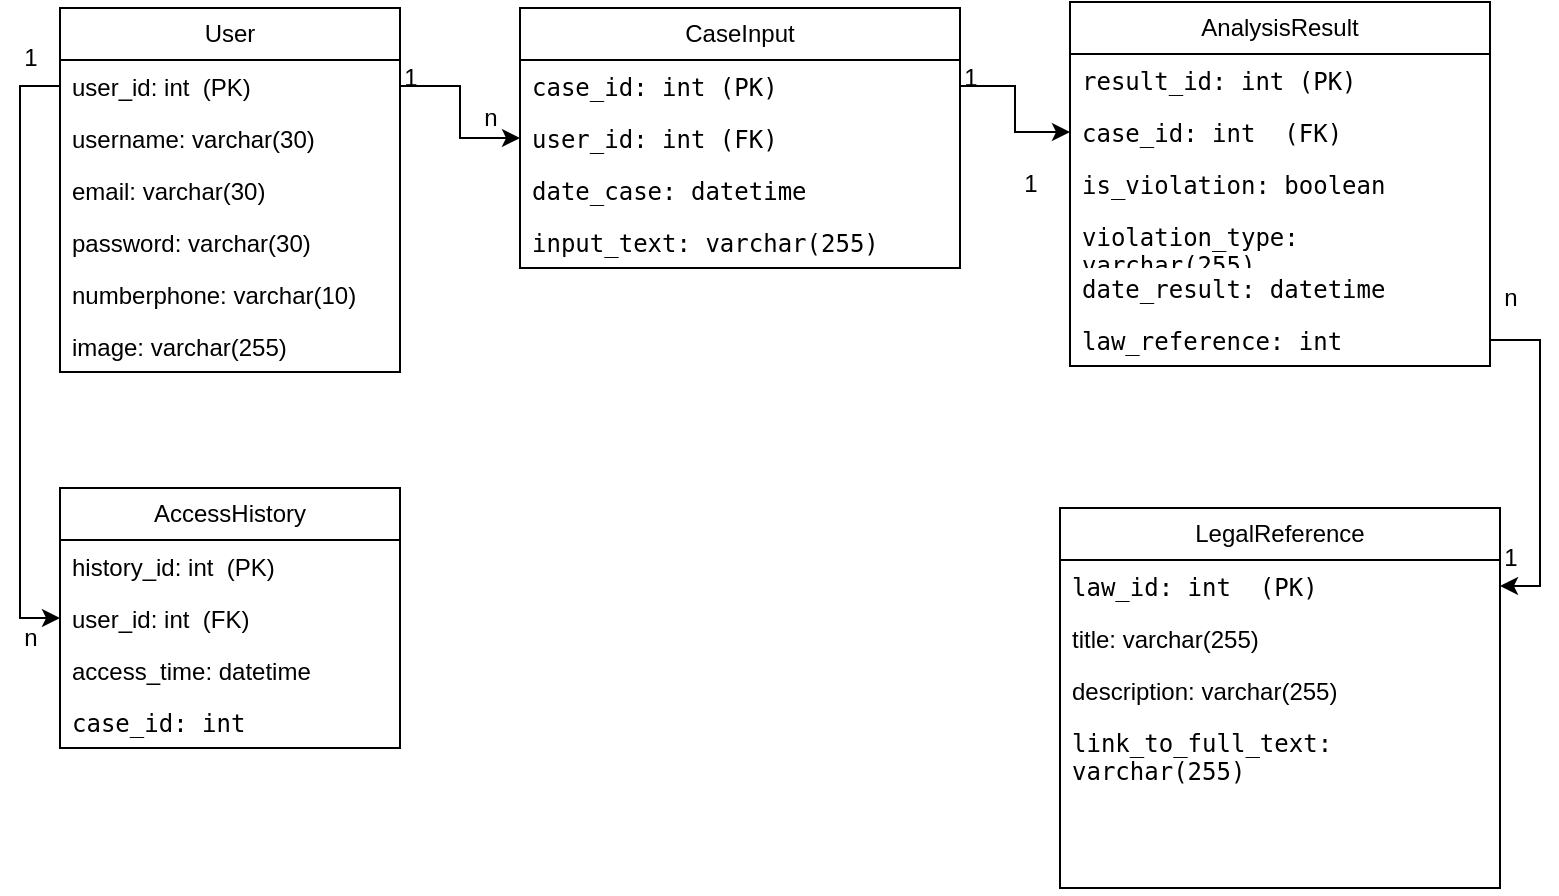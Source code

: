 <mxfile version="26.2.15">
  <diagram name="Trang-1" id="W--g7ubpVp17z_zew30k">
    <mxGraphModel dx="953" dy="486" grid="1" gridSize="10" guides="1" tooltips="1" connect="1" arrows="1" fold="1" page="1" pageScale="1" pageWidth="827" pageHeight="1169" math="0" shadow="0">
      <root>
        <mxCell id="0" />
        <mxCell id="1" parent="0" />
        <mxCell id="53AMWQNxK2PMJx3yjWd8-1" value="User" style="swimlane;fontStyle=0;childLayout=stackLayout;horizontal=1;startSize=26;fillColor=none;horizontalStack=0;resizeParent=1;resizeParentMax=0;resizeLast=0;collapsible=1;marginBottom=0;whiteSpace=wrap;html=1;" parent="1" vertex="1">
          <mxGeometry x="60" y="70" width="170" height="182" as="geometry" />
        </mxCell>
        <mxCell id="53AMWQNxK2PMJx3yjWd8-2" value="user_id: int&amp;nbsp; (PK)" style="text;strokeColor=none;fillColor=none;align=left;verticalAlign=top;spacingLeft=4;spacingRight=4;overflow=hidden;rotatable=0;points=[[0,0.5],[1,0.5]];portConstraint=eastwest;whiteSpace=wrap;html=1;" parent="53AMWQNxK2PMJx3yjWd8-1" vertex="1">
          <mxGeometry y="26" width="170" height="26" as="geometry" />
        </mxCell>
        <mxCell id="53AMWQNxK2PMJx3yjWd8-3" value="username: varchar(30)" style="text;strokeColor=none;fillColor=none;align=left;verticalAlign=top;spacingLeft=4;spacingRight=4;overflow=hidden;rotatable=0;points=[[0,0.5],[1,0.5]];portConstraint=eastwest;whiteSpace=wrap;html=1;" parent="53AMWQNxK2PMJx3yjWd8-1" vertex="1">
          <mxGeometry y="52" width="170" height="26" as="geometry" />
        </mxCell>
        <mxCell id="53AMWQNxK2PMJx3yjWd8-5" value="email: varchar(30)" style="text;strokeColor=none;fillColor=none;align=left;verticalAlign=top;spacingLeft=4;spacingRight=4;overflow=hidden;rotatable=0;points=[[0,0.5],[1,0.5]];portConstraint=eastwest;whiteSpace=wrap;html=1;" parent="53AMWQNxK2PMJx3yjWd8-1" vertex="1">
          <mxGeometry y="78" width="170" height="26" as="geometry" />
        </mxCell>
        <mxCell id="53AMWQNxK2PMJx3yjWd8-6" value="password: varchar(30)" style="text;strokeColor=none;fillColor=none;align=left;verticalAlign=top;spacingLeft=4;spacingRight=4;overflow=hidden;rotatable=0;points=[[0,0.5],[1,0.5]];portConstraint=eastwest;whiteSpace=wrap;html=1;" parent="53AMWQNxK2PMJx3yjWd8-1" vertex="1">
          <mxGeometry y="104" width="170" height="26" as="geometry" />
        </mxCell>
        <mxCell id="bePv7vTYCofrdBTesFMp-1" value="numberphone: varchar(10)" style="text;strokeColor=none;fillColor=none;align=left;verticalAlign=top;spacingLeft=4;spacingRight=4;overflow=hidden;rotatable=0;points=[[0,0.5],[1,0.5]];portConstraint=eastwest;whiteSpace=wrap;html=1;" parent="53AMWQNxK2PMJx3yjWd8-1" vertex="1">
          <mxGeometry y="130" width="170" height="26" as="geometry" />
        </mxCell>
        <mxCell id="53AMWQNxK2PMJx3yjWd8-7" value="image: varchar(255)" style="text;strokeColor=none;fillColor=none;align=left;verticalAlign=top;spacingLeft=4;spacingRight=4;overflow=hidden;rotatable=0;points=[[0,0.5],[1,0.5]];portConstraint=eastwest;whiteSpace=wrap;html=1;" parent="53AMWQNxK2PMJx3yjWd8-1" vertex="1">
          <mxGeometry y="156" width="170" height="26" as="geometry" />
        </mxCell>
        <mxCell id="53AMWQNxK2PMJx3yjWd8-10" value="CaseInput " style="swimlane;fontStyle=0;childLayout=stackLayout;horizontal=1;startSize=26;fillColor=none;horizontalStack=0;resizeParent=1;resizeParentMax=0;resizeLast=0;collapsible=1;marginBottom=0;whiteSpace=wrap;html=1;" parent="1" vertex="1">
          <mxGeometry x="290" y="70" width="220" height="130" as="geometry" />
        </mxCell>
        <mxCell id="53AMWQNxK2PMJx3yjWd8-11" value="&lt;code data-end=&quot;518&quot; data-start=&quot;509&quot;&gt;case_id: int (PK)&lt;/code&gt;" style="text;strokeColor=none;fillColor=none;align=left;verticalAlign=top;spacingLeft=4;spacingRight=4;overflow=hidden;rotatable=0;points=[[0,0.5],[1,0.5]];portConstraint=eastwest;whiteSpace=wrap;html=1;" parent="53AMWQNxK2PMJx3yjWd8-10" vertex="1">
          <mxGeometry y="26" width="220" height="26" as="geometry" />
        </mxCell>
        <mxCell id="53AMWQNxK2PMJx3yjWd8-12" value="&lt;code data-end=&quot;535&quot; data-start=&quot;526&quot;&gt;user_id: int (FK)&lt;/code&gt;" style="text;strokeColor=none;fillColor=none;align=left;verticalAlign=top;spacingLeft=4;spacingRight=4;overflow=hidden;rotatable=0;points=[[0,0.5],[1,0.5]];portConstraint=eastwest;whiteSpace=wrap;html=1;" parent="53AMWQNxK2PMJx3yjWd8-10" vertex="1">
          <mxGeometry y="52" width="220" height="26" as="geometry" />
        </mxCell>
        <mxCell id="du4lr_XBK1qzaw6PAkvc-4" value="&lt;code data-end=&quot;1084&quot; data-start=&quot;1076&quot;&gt;date_case: datetime&lt;/code&gt;" style="text;strokeColor=none;fillColor=none;align=left;verticalAlign=top;spacingLeft=4;spacingRight=4;overflow=hidden;rotatable=0;points=[[0,0.5],[1,0.5]];portConstraint=eastwest;whiteSpace=wrap;html=1;" parent="53AMWQNxK2PMJx3yjWd8-10" vertex="1">
          <mxGeometry y="78" width="220" height="26" as="geometry" />
        </mxCell>
        <mxCell id="53AMWQNxK2PMJx3yjWd8-17" value="&lt;code data-end=&quot;562&quot; data-start=&quot;550&quot;&gt;input_text: varchar(255)&lt;/code&gt;" style="text;strokeColor=none;fillColor=none;align=left;verticalAlign=top;spacingLeft=4;spacingRight=4;overflow=hidden;rotatable=0;points=[[0,0.5],[1,0.5]];portConstraint=eastwest;whiteSpace=wrap;html=1;" parent="53AMWQNxK2PMJx3yjWd8-10" vertex="1">
          <mxGeometry y="104" width="220" height="26" as="geometry" />
        </mxCell>
        <mxCell id="53AMWQNxK2PMJx3yjWd8-22" value="AnalysisResult " style="swimlane;fontStyle=0;childLayout=stackLayout;horizontal=1;startSize=26;fillColor=none;horizontalStack=0;resizeParent=1;resizeParentMax=0;resizeLast=0;collapsible=1;marginBottom=0;whiteSpace=wrap;html=1;" parent="1" vertex="1">
          <mxGeometry x="565" y="67" width="210" height="182" as="geometry" />
        </mxCell>
        <mxCell id="53AMWQNxK2PMJx3yjWd8-23" value="&lt;code data-end=&quot;668&quot; data-start=&quot;657&quot;&gt;result_id: int (PK)&lt;/code&gt;" style="text;strokeColor=none;fillColor=none;align=left;verticalAlign=top;spacingLeft=4;spacingRight=4;overflow=hidden;rotatable=0;points=[[0,0.5],[1,0.5]];portConstraint=eastwest;whiteSpace=wrap;html=1;" parent="53AMWQNxK2PMJx3yjWd8-22" vertex="1">
          <mxGeometry y="26" width="210" height="26" as="geometry" />
        </mxCell>
        <mxCell id="53AMWQNxK2PMJx3yjWd8-24" value="&lt;code data-end=&quot;685&quot; data-start=&quot;676&quot;&gt;case_id: int&amp;nbsp; (FK)&lt;/code&gt;" style="text;strokeColor=none;fillColor=none;align=left;verticalAlign=top;spacingLeft=4;spacingRight=4;overflow=hidden;rotatable=0;points=[[0,0.5],[1,0.5]];portConstraint=eastwest;whiteSpace=wrap;html=1;" parent="53AMWQNxK2PMJx3yjWd8-22" vertex="1">
          <mxGeometry y="52" width="210" height="26" as="geometry" />
        </mxCell>
        <mxCell id="53AMWQNxK2PMJx3yjWd8-27" value="&lt;code data-end=&quot;719&quot; data-start=&quot;705&quot;&gt;is_violation: boolean&lt;/code&gt;" style="text;strokeColor=none;fillColor=none;align=left;verticalAlign=top;spacingLeft=4;spacingRight=4;overflow=hidden;rotatable=0;points=[[0,0.5],[1,0.5]];portConstraint=eastwest;whiteSpace=wrap;html=1;" parent="53AMWQNxK2PMJx3yjWd8-22" vertex="1">
          <mxGeometry y="78" width="210" height="26" as="geometry" />
        </mxCell>
        <mxCell id="53AMWQNxK2PMJx3yjWd8-26" value="&lt;code data-end=&quot;777&quot; data-start=&quot;761&quot;&gt;violation_type: varchar(255)&lt;/code&gt;" style="text;strokeColor=none;fillColor=none;align=left;verticalAlign=top;spacingLeft=4;spacingRight=4;overflow=hidden;rotatable=0;points=[[0,0.5],[1,0.5]];portConstraint=eastwest;whiteSpace=wrap;html=1;" parent="53AMWQNxK2PMJx3yjWd8-22" vertex="1">
          <mxGeometry y="104" width="210" height="26" as="geometry" />
        </mxCell>
        <mxCell id="du4lr_XBK1qzaw6PAkvc-5" value="&lt;code data-end=&quot;1084&quot; data-start=&quot;1076&quot;&gt;date_result: datetime&lt;/code&gt;" style="text;strokeColor=none;fillColor=none;align=left;verticalAlign=top;spacingLeft=4;spacingRight=4;overflow=hidden;rotatable=0;points=[[0,0.5],[1,0.5]];portConstraint=eastwest;whiteSpace=wrap;html=1;" parent="53AMWQNxK2PMJx3yjWd8-22" vertex="1">
          <mxGeometry y="130" width="210" height="26" as="geometry" />
        </mxCell>
        <mxCell id="53AMWQNxK2PMJx3yjWd8-28" value="&lt;code data-end=&quot;845&quot; data-start=&quot;830&quot;&gt;law_reference: int&lt;/code&gt;" style="text;strokeColor=none;fillColor=none;align=left;verticalAlign=top;spacingLeft=4;spacingRight=4;overflow=hidden;rotatable=0;points=[[0,0.5],[1,0.5]];portConstraint=eastwest;whiteSpace=wrap;html=1;" parent="53AMWQNxK2PMJx3yjWd8-22" vertex="1">
          <mxGeometry y="156" width="210" height="26" as="geometry" />
        </mxCell>
        <mxCell id="53AMWQNxK2PMJx3yjWd8-36" value="LegalReference " style="swimlane;fontStyle=0;childLayout=stackLayout;horizontal=1;startSize=26;fillColor=none;horizontalStack=0;resizeParent=1;resizeParentMax=0;resizeLast=0;collapsible=1;marginBottom=0;whiteSpace=wrap;html=1;" parent="1" vertex="1">
          <mxGeometry x="560" y="320" width="220" height="190" as="geometry" />
        </mxCell>
        <mxCell id="53AMWQNxK2PMJx3yjWd8-37" value="&lt;code data-end=&quot;1202&quot; data-start=&quot;1194&quot;&gt;law_id: int&amp;nbsp; (PK)&lt;/code&gt;" style="text;strokeColor=none;fillColor=none;align=left;verticalAlign=top;spacingLeft=4;spacingRight=4;overflow=hidden;rotatable=0;points=[[0,0.5],[1,0.5]];portConstraint=eastwest;whiteSpace=wrap;html=1;" parent="53AMWQNxK2PMJx3yjWd8-36" vertex="1">
          <mxGeometry y="26" width="220" height="26" as="geometry" />
        </mxCell>
        <mxCell id="53AMWQNxK2PMJx3yjWd8-38" value="title: varchar(255)" style="text;strokeColor=none;fillColor=none;align=left;verticalAlign=top;spacingLeft=4;spacingRight=4;overflow=hidden;rotatable=0;points=[[0,0.5],[1,0.5]];portConstraint=eastwest;whiteSpace=wrap;html=1;" parent="53AMWQNxK2PMJx3yjWd8-36" vertex="1">
          <mxGeometry y="52" width="220" height="26" as="geometry" />
        </mxCell>
        <mxCell id="53AMWQNxK2PMJx3yjWd8-46" value="description: varchar(255)" style="text;strokeColor=none;fillColor=none;align=left;verticalAlign=top;spacingLeft=4;spacingRight=4;overflow=hidden;rotatable=0;points=[[0,0.5],[1,0.5]];portConstraint=eastwest;whiteSpace=wrap;html=1;" parent="53AMWQNxK2PMJx3yjWd8-36" vertex="1">
          <mxGeometry y="78" width="220" height="26" as="geometry" />
        </mxCell>
        <mxCell id="53AMWQNxK2PMJx3yjWd8-40" value="&lt;code data-end=&quot;1202&quot; data-start=&quot;1194&quot;&gt;link_to_full_text: varchar(255)&lt;/code&gt;" style="text;strokeColor=none;fillColor=none;align=left;verticalAlign=top;spacingLeft=4;spacingRight=4;overflow=hidden;rotatable=0;points=[[0,0.5],[1,0.5]];portConstraint=eastwest;whiteSpace=wrap;html=1;" parent="53AMWQNxK2PMJx3yjWd8-36" vertex="1">
          <mxGeometry y="104" width="220" height="86" as="geometry" />
        </mxCell>
        <mxCell id="53AMWQNxK2PMJx3yjWd8-42" style="edgeStyle=orthogonalEdgeStyle;rounded=0;orthogonalLoop=1;jettySize=auto;html=1;" parent="1" source="53AMWQNxK2PMJx3yjWd8-2" target="53AMWQNxK2PMJx3yjWd8-12" edge="1">
          <mxGeometry relative="1" as="geometry" />
        </mxCell>
        <mxCell id="53AMWQNxK2PMJx3yjWd8-43" style="edgeStyle=orthogonalEdgeStyle;rounded=0;orthogonalLoop=1;jettySize=auto;html=1;entryX=0;entryY=0.5;entryDx=0;entryDy=0;" parent="1" source="53AMWQNxK2PMJx3yjWd8-11" target="53AMWQNxK2PMJx3yjWd8-24" edge="1">
          <mxGeometry relative="1" as="geometry" />
        </mxCell>
        <mxCell id="53AMWQNxK2PMJx3yjWd8-51" value="1" style="text;html=1;align=center;verticalAlign=middle;resizable=0;points=[];autosize=1;strokeColor=none;fillColor=none;" parent="1" vertex="1">
          <mxGeometry x="220" y="90" width="30" height="30" as="geometry" />
        </mxCell>
        <mxCell id="53AMWQNxK2PMJx3yjWd8-53" value="n" style="text;html=1;align=center;verticalAlign=middle;resizable=0;points=[];autosize=1;strokeColor=none;fillColor=none;" parent="1" vertex="1">
          <mxGeometry x="260" y="110" width="30" height="30" as="geometry" />
        </mxCell>
        <mxCell id="53AMWQNxK2PMJx3yjWd8-54" value="1" style="text;html=1;align=center;verticalAlign=middle;resizable=0;points=[];autosize=1;strokeColor=none;fillColor=none;" parent="1" vertex="1">
          <mxGeometry x="30" y="80" width="30" height="30" as="geometry" />
        </mxCell>
        <mxCell id="53AMWQNxK2PMJx3yjWd8-56" value="1" style="text;html=1;align=center;verticalAlign=middle;resizable=0;points=[];autosize=1;strokeColor=none;fillColor=none;" parent="1" vertex="1">
          <mxGeometry x="500" y="90" width="30" height="30" as="geometry" />
        </mxCell>
        <mxCell id="53AMWQNxK2PMJx3yjWd8-57" value="1" style="text;html=1;align=center;verticalAlign=middle;resizable=0;points=[];autosize=1;strokeColor=none;fillColor=none;" parent="1" vertex="1">
          <mxGeometry x="530" y="143" width="30" height="30" as="geometry" />
        </mxCell>
        <mxCell id="53AMWQNxK2PMJx3yjWd8-59" value="1" style="text;html=1;align=center;verticalAlign=middle;resizable=0;points=[];autosize=1;strokeColor=none;fillColor=none;" parent="1" vertex="1">
          <mxGeometry x="770" y="330" width="30" height="30" as="geometry" />
        </mxCell>
        <mxCell id="du4lr_XBK1qzaw6PAkvc-1" style="edgeStyle=orthogonalEdgeStyle;rounded=0;orthogonalLoop=1;jettySize=auto;html=1;exitX=1;exitY=0.5;exitDx=0;exitDy=0;entryX=1;entryY=0.5;entryDx=0;entryDy=0;" parent="1" source="53AMWQNxK2PMJx3yjWd8-28" target="53AMWQNxK2PMJx3yjWd8-37" edge="1">
          <mxGeometry relative="1" as="geometry" />
        </mxCell>
        <mxCell id="du4lr_XBK1qzaw6PAkvc-2" value="n" style="text;html=1;align=center;verticalAlign=middle;resizable=0;points=[];autosize=1;strokeColor=none;fillColor=none;" parent="1" vertex="1">
          <mxGeometry x="770" y="200" width="30" height="30" as="geometry" />
        </mxCell>
        <mxCell id="bePv7vTYCofrdBTesFMp-2" value="AccessHistory" style="swimlane;fontStyle=0;childLayout=stackLayout;horizontal=1;startSize=26;fillColor=none;horizontalStack=0;resizeParent=1;resizeParentMax=0;resizeLast=0;collapsible=1;marginBottom=0;whiteSpace=wrap;html=1;" parent="1" vertex="1">
          <mxGeometry x="60" y="310" width="170" height="130" as="geometry" />
        </mxCell>
        <mxCell id="bePv7vTYCofrdBTesFMp-3" value="history_id: int&amp;nbsp; (PK)" style="text;strokeColor=none;fillColor=none;align=left;verticalAlign=top;spacingLeft=4;spacingRight=4;overflow=hidden;rotatable=0;points=[[0,0.5],[1,0.5]];portConstraint=eastwest;whiteSpace=wrap;html=1;" parent="bePv7vTYCofrdBTesFMp-2" vertex="1">
          <mxGeometry y="26" width="170" height="26" as="geometry" />
        </mxCell>
        <mxCell id="bePv7vTYCofrdBTesFMp-4" value="user_id: int&amp;nbsp; (FK)" style="text;strokeColor=none;fillColor=none;align=left;verticalAlign=top;spacingLeft=4;spacingRight=4;overflow=hidden;rotatable=0;points=[[0,0.5],[1,0.5]];portConstraint=eastwest;whiteSpace=wrap;html=1;" parent="bePv7vTYCofrdBTesFMp-2" vertex="1">
          <mxGeometry y="52" width="170" height="26" as="geometry" />
        </mxCell>
        <mxCell id="bePv7vTYCofrdBTesFMp-5" value="access_time: datetime" style="text;strokeColor=none;fillColor=none;align=left;verticalAlign=top;spacingLeft=4;spacingRight=4;overflow=hidden;rotatable=0;points=[[0,0.5],[1,0.5]];portConstraint=eastwest;whiteSpace=wrap;html=1;" parent="bePv7vTYCofrdBTesFMp-2" vertex="1">
          <mxGeometry y="78" width="170" height="26" as="geometry" />
        </mxCell>
        <mxCell id="bePv7vTYCofrdBTesFMp-7" value="&lt;span style=&quot;font-family: monospace;&quot;&gt;case_id: int&lt;/span&gt;" style="text;strokeColor=none;fillColor=none;align=left;verticalAlign=top;spacingLeft=4;spacingRight=4;overflow=hidden;rotatable=0;points=[[0,0.5],[1,0.5]];portConstraint=eastwest;whiteSpace=wrap;html=1;" parent="bePv7vTYCofrdBTesFMp-2" vertex="1">
          <mxGeometry y="104" width="170" height="26" as="geometry" />
        </mxCell>
        <mxCell id="bePv7vTYCofrdBTesFMp-10" style="edgeStyle=orthogonalEdgeStyle;rounded=0;orthogonalLoop=1;jettySize=auto;html=1;exitX=0;exitY=0.5;exitDx=0;exitDy=0;entryX=0;entryY=0.5;entryDx=0;entryDy=0;" parent="1" source="53AMWQNxK2PMJx3yjWd8-2" target="bePv7vTYCofrdBTesFMp-4" edge="1">
          <mxGeometry relative="1" as="geometry" />
        </mxCell>
        <mxCell id="bePv7vTYCofrdBTesFMp-11" value="n" style="text;html=1;align=center;verticalAlign=middle;resizable=0;points=[];autosize=1;strokeColor=none;fillColor=none;" parent="1" vertex="1">
          <mxGeometry x="30" y="370" width="30" height="30" as="geometry" />
        </mxCell>
      </root>
    </mxGraphModel>
  </diagram>
</mxfile>
